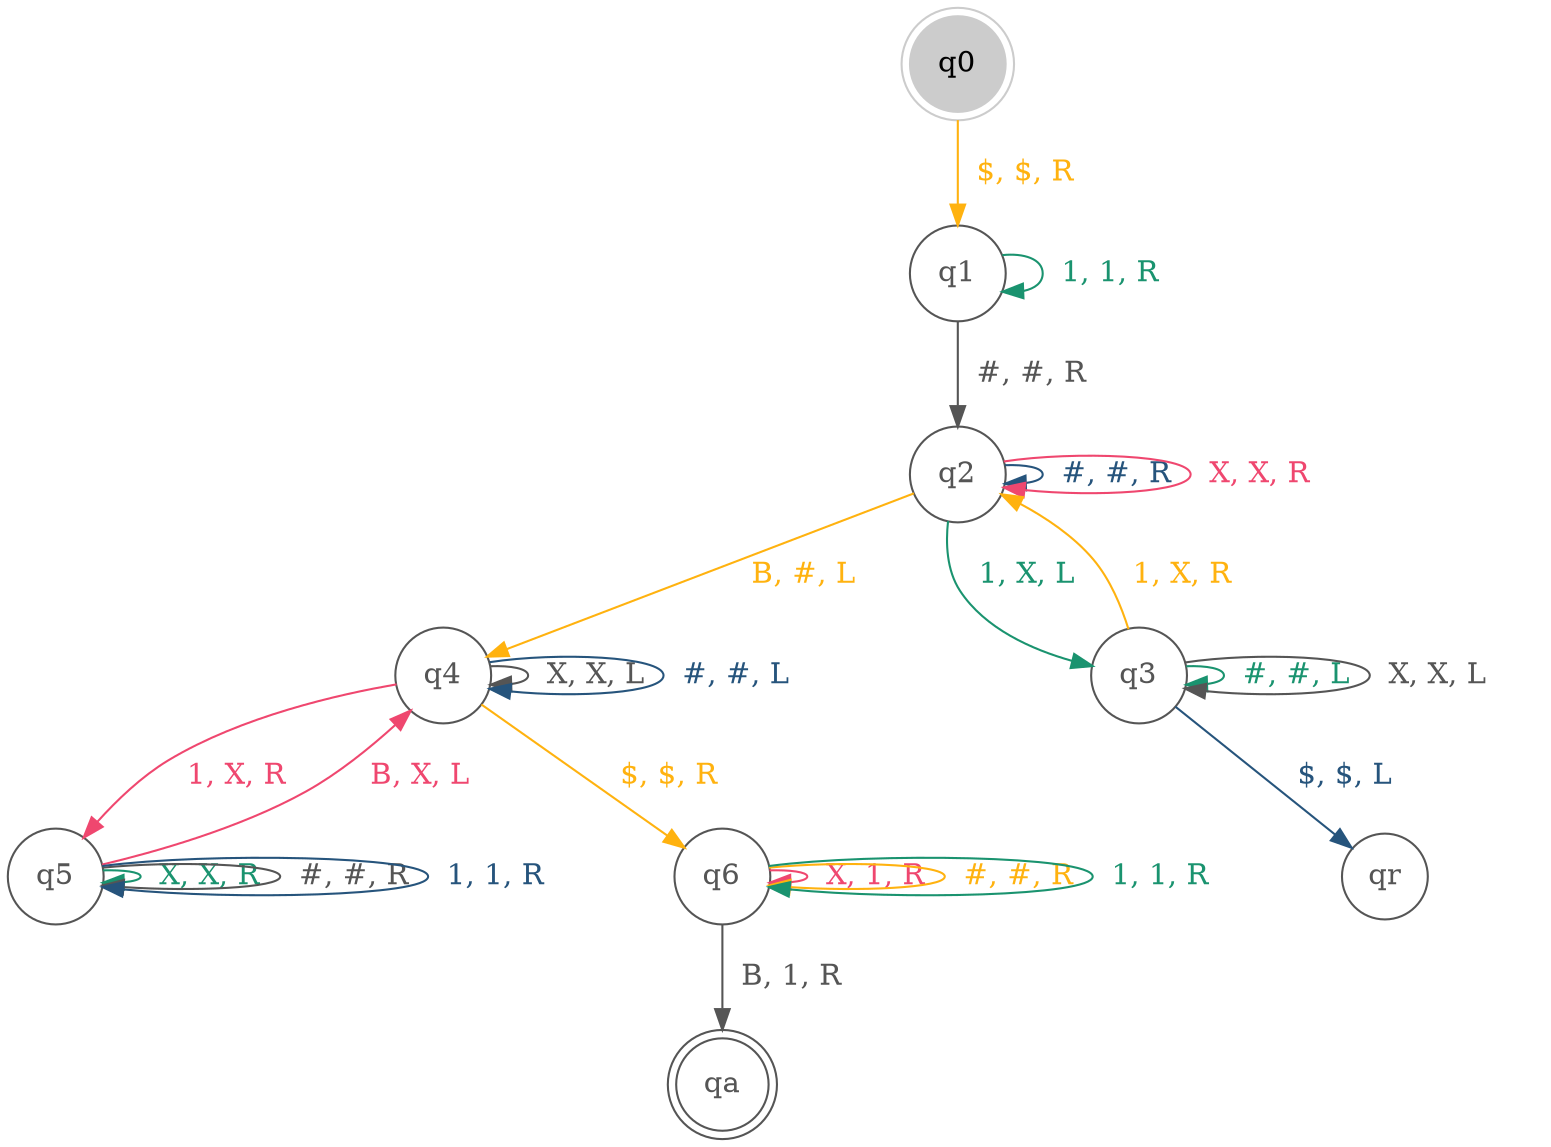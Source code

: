digraph turing_machine {
  "q0" [shape=doublecircle,style=filled,color="#cccccc"]
  "qa" [shape=doublecircle,color="#555555",fontcolor="#555555"]
  node [shape=circle,color="#555555",fontcolor="#555555"];
  "q0" -> "q1" [ label = "  $, $, R  ", color="#FFB20F", fontcolor="#FFB20F"]
  "q1" -> "q1" [ label = "  1, 1, R  ", color="#1A936F", fontcolor="#1A936F"]
  "q1" -> "q2" [ label = "  #, #, R  ", color="#555555", fontcolor="#555555"]
  "q2" -> "q2" [ label = "  #, #, R  ", color="#26547C", fontcolor="#26547C"]
  "q2" -> "q2" [ label = "  X, X, R  ", color="#EF476F", fontcolor="#EF476F"]
  "q2" -> "q4" [ label = "  B, #, L  ", color="#FFB20F", fontcolor="#FFB20F"]
  "q2" -> "q3" [ label = "  1, X, L  ", color="#1A936F", fontcolor="#1A936F"]
  "q4" -> "q4" [ label = "  X, X, L  ", color="#555555", fontcolor="#555555"]
  "q4" -> "q4" [ label = "  #, #, L  ", color="#26547C", fontcolor="#26547C"]
  "q4" -> "q5" [ label = "  1, X, R  ", color="#EF476F", fontcolor="#EF476F"]
  "q4" -> "q6" [ label = "  $, $, R  ", color="#FFB20F", fontcolor="#FFB20F"]
  "q5" -> "q5" [ label = "  X, X, R  ", color="#1A936F", fontcolor="#1A936F"]
  "q5" -> "q5" [ label = "  #, #, R  ", color="#555555", fontcolor="#555555"]
  "q5" -> "q5" [ label = "  1, 1, R  ", color="#26547C", fontcolor="#26547C"]
  "q5" -> "q4" [ label = "  B, X, L  ", color="#EF476F", fontcolor="#EF476F"]
  "q3" -> "q2" [ label = "  1, X, R  ", color="#FFB20F", fontcolor="#FFB20F"]
  "q3" -> "q3" [ label = "  #, #, L  ", color="#1A936F", fontcolor="#1A936F"]
  "q3" -> "q3" [ label = "  X, X, L  ", color="#555555", fontcolor="#555555"]
  "q3" -> "qr" [ label = "  $, $, L  ", color="#26547C", fontcolor="#26547C"]
  "q6" -> "q6" [ label = "  X, 1, R  ", color="#EF476F", fontcolor="#EF476F"]
  "q6" -> "q6" [ label = "  #, #, R  ", color="#FFB20F", fontcolor="#FFB20F"]
  "q6" -> "q6" [ label = "  1, 1, R  ", color="#1A936F", fontcolor="#1A936F"]
  "q6" -> "qa" [ label = "  B, 1, R  ", color="#555555", fontcolor="#555555"]
}
